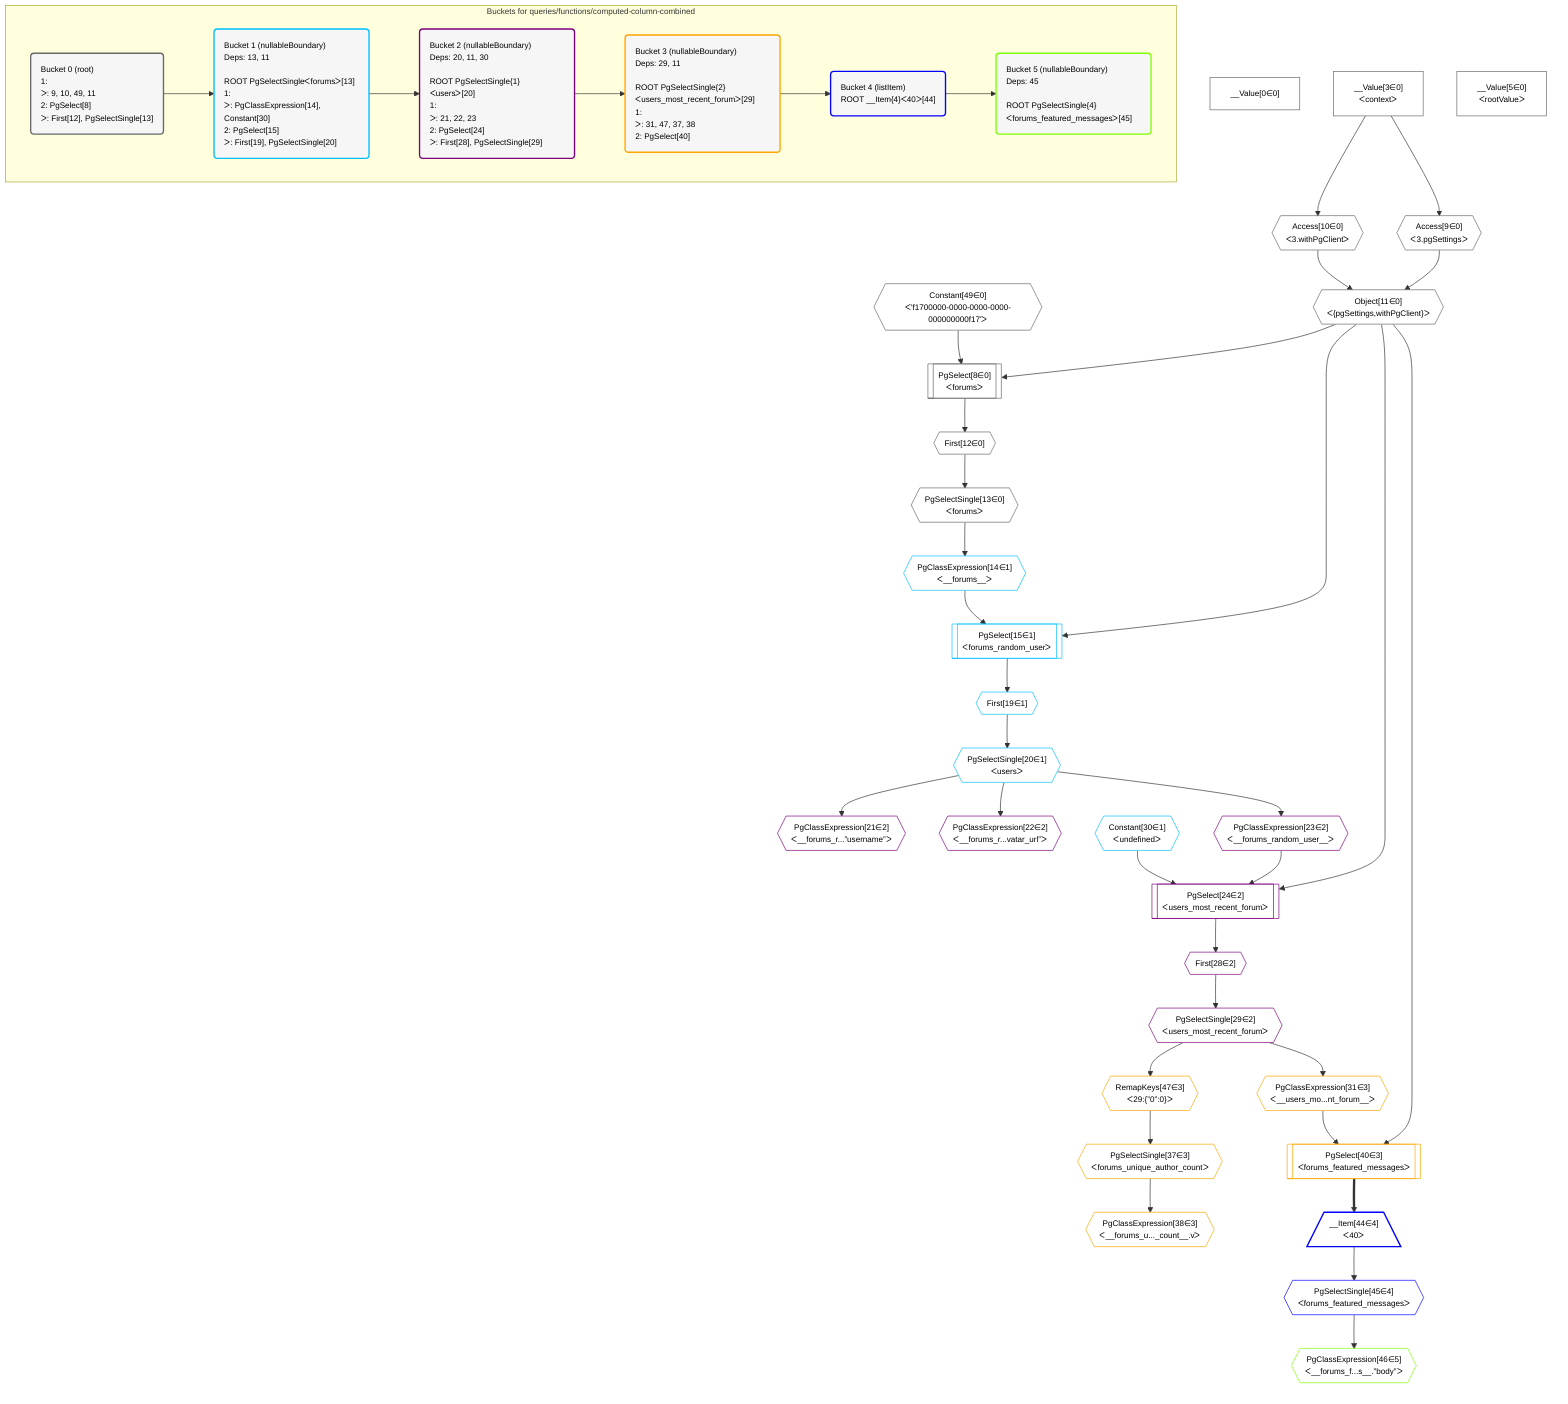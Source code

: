 %%{init: {'themeVariables': { 'fontSize': '12px'}}}%%
graph TD
    classDef path fill:#eee,stroke:#000,color:#000
    classDef plan fill:#fff,stroke-width:1px,color:#000
    classDef itemplan fill:#fff,stroke-width:2px,color:#000
    classDef unbatchedplan fill:#dff,stroke-width:1px,color:#000
    classDef sideeffectplan fill:#fcc,stroke-width:2px,color:#000
    classDef bucket fill:#f6f6f6,color:#000,stroke-width:2px,text-align:left


    %% define steps
    __Value0["__Value[0∈0]"]:::plan
    __Value3["__Value[3∈0]<br />ᐸcontextᐳ"]:::plan
    __Value5["__Value[5∈0]<br />ᐸrootValueᐳ"]:::plan
    Access9{{"Access[9∈0]<br />ᐸ3.pgSettingsᐳ"}}:::plan
    Access10{{"Access[10∈0]<br />ᐸ3.withPgClientᐳ"}}:::plan
    Object11{{"Object[11∈0]<br />ᐸ{pgSettings,withPgClient}ᐳ"}}:::plan
    Constant49{{"Constant[49∈0]<br />ᐸ'f1700000-0000-0000-0000-000000000f17'ᐳ"}}:::plan
    PgSelect8[["PgSelect[8∈0]<br />ᐸforumsᐳ"]]:::plan
    First12{{"First[12∈0]"}}:::plan
    PgSelectSingle13{{"PgSelectSingle[13∈0]<br />ᐸforumsᐳ"}}:::plan
    PgClassExpression14{{"PgClassExpression[14∈1]<br />ᐸ__forums__ᐳ"}}:::plan
    PgSelect15[["PgSelect[15∈1]<br />ᐸforums_random_userᐳ"]]:::plan
    First19{{"First[19∈1]"}}:::plan
    PgSelectSingle20{{"PgSelectSingle[20∈1]<br />ᐸusersᐳ"}}:::plan
    PgClassExpression21{{"PgClassExpression[21∈2]<br />ᐸ__forums_r...”username”ᐳ"}}:::plan
    PgClassExpression22{{"PgClassExpression[22∈2]<br />ᐸ__forums_r...vatar_url”ᐳ"}}:::plan
    PgClassExpression23{{"PgClassExpression[23∈2]<br />ᐸ__forums_random_user__ᐳ"}}:::plan
    Constant30{{"Constant[30∈1]<br />ᐸundefinedᐳ"}}:::plan
    PgSelect24[["PgSelect[24∈2]<br />ᐸusers_most_recent_forumᐳ"]]:::plan
    First28{{"First[28∈2]"}}:::plan
    PgSelectSingle29{{"PgSelectSingle[29∈2]<br />ᐸusers_most_recent_forumᐳ"}}:::plan
    PgClassExpression31{{"PgClassExpression[31∈3]<br />ᐸ__users_mo...nt_forum__ᐳ"}}:::plan
    RemapKeys47{{"RemapKeys[47∈3]<br />ᐸ29:{”0”:0}ᐳ"}}:::plan
    PgSelectSingle37{{"PgSelectSingle[37∈3]<br />ᐸforums_unique_author_countᐳ"}}:::plan
    PgClassExpression38{{"PgClassExpression[38∈3]<br />ᐸ__forums_u..._count__.vᐳ"}}:::plan
    PgSelect40[["PgSelect[40∈3]<br />ᐸforums_featured_messagesᐳ"]]:::plan
    __Item44[/"__Item[44∈4]<br />ᐸ40ᐳ"\]:::itemplan
    PgSelectSingle45{{"PgSelectSingle[45∈4]<br />ᐸforums_featured_messagesᐳ"}}:::plan
    PgClassExpression46{{"PgClassExpression[46∈5]<br />ᐸ__forums_f...s__.”body”ᐳ"}}:::plan

    %% plan dependencies
    __Value3 --> Access9
    __Value3 --> Access10
    Access9 & Access10 --> Object11
    Object11 & Constant49 --> PgSelect8
    PgSelect8 --> First12
    First12 --> PgSelectSingle13
    PgSelectSingle13 --> PgClassExpression14
    Object11 & PgClassExpression14 --> PgSelect15
    PgSelect15 --> First19
    First19 --> PgSelectSingle20
    PgSelectSingle20 --> PgClassExpression21
    PgSelectSingle20 --> PgClassExpression22
    PgSelectSingle20 --> PgClassExpression23
    Object11 & PgClassExpression23 & Constant30 --> PgSelect24
    PgSelect24 --> First28
    First28 --> PgSelectSingle29
    PgSelectSingle29 --> PgClassExpression31
    PgSelectSingle29 --> RemapKeys47
    RemapKeys47 --> PgSelectSingle37
    PgSelectSingle37 --> PgClassExpression38
    Object11 & PgClassExpression31 --> PgSelect40
    PgSelect40 ==> __Item44
    __Item44 --> PgSelectSingle45
    PgSelectSingle45 --> PgClassExpression46

    subgraph "Buckets for queries/functions/computed-column-combined"
    Bucket0("Bucket 0 (root)<br />1: <br />ᐳ: 9, 10, 49, 11<br />2: PgSelect[8]<br />ᐳ: First[12], PgSelectSingle[13]"):::bucket
    classDef bucket0 stroke:#696969
    class Bucket0,__Value0,__Value3,__Value5,PgSelect8,Access9,Access10,Object11,First12,PgSelectSingle13,Constant49 bucket0
    Bucket1("Bucket 1 (nullableBoundary)<br />Deps: 13, 11<br /><br />ROOT PgSelectSingleᐸforumsᐳ[13]<br />1: <br />ᐳ: PgClassExpression[14], Constant[30]<br />2: PgSelect[15]<br />ᐳ: First[19], PgSelectSingle[20]"):::bucket
    classDef bucket1 stroke:#00bfff
    class Bucket1,PgClassExpression14,PgSelect15,First19,PgSelectSingle20,Constant30 bucket1
    Bucket2("Bucket 2 (nullableBoundary)<br />Deps: 20, 11, 30<br /><br />ROOT PgSelectSingle{1}ᐸusersᐳ[20]<br />1: <br />ᐳ: 21, 22, 23<br />2: PgSelect[24]<br />ᐳ: First[28], PgSelectSingle[29]"):::bucket
    classDef bucket2 stroke:#7f007f
    class Bucket2,PgClassExpression21,PgClassExpression22,PgClassExpression23,PgSelect24,First28,PgSelectSingle29 bucket2
    Bucket3("Bucket 3 (nullableBoundary)<br />Deps: 29, 11<br /><br />ROOT PgSelectSingle{2}ᐸusers_most_recent_forumᐳ[29]<br />1: <br />ᐳ: 31, 47, 37, 38<br />2: PgSelect[40]"):::bucket
    classDef bucket3 stroke:#ffa500
    class Bucket3,PgClassExpression31,PgSelectSingle37,PgClassExpression38,PgSelect40,RemapKeys47 bucket3
    Bucket4("Bucket 4 (listItem)<br />ROOT __Item{4}ᐸ40ᐳ[44]"):::bucket
    classDef bucket4 stroke:#0000ff
    class Bucket4,__Item44,PgSelectSingle45 bucket4
    Bucket5("Bucket 5 (nullableBoundary)<br />Deps: 45<br /><br />ROOT PgSelectSingle{4}ᐸforums_featured_messagesᐳ[45]"):::bucket
    classDef bucket5 stroke:#7fff00
    class Bucket5,PgClassExpression46 bucket5
    Bucket0 --> Bucket1
    Bucket1 --> Bucket2
    Bucket2 --> Bucket3
    Bucket3 --> Bucket4
    Bucket4 --> Bucket5
    end